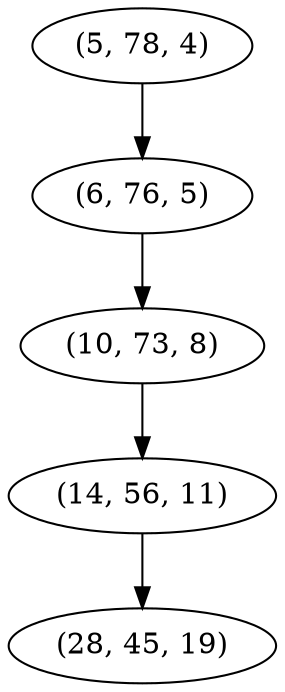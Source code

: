 digraph tree {
    "(5, 78, 4)";
    "(6, 76, 5)";
    "(10, 73, 8)";
    "(14, 56, 11)";
    "(28, 45, 19)";
    "(5, 78, 4)" -> "(6, 76, 5)";
    "(6, 76, 5)" -> "(10, 73, 8)";
    "(10, 73, 8)" -> "(14, 56, 11)";
    "(14, 56, 11)" -> "(28, 45, 19)";
}
